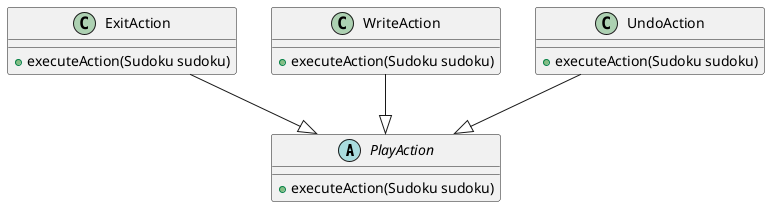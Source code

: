 @startuml
abstract class PlayAction {
   + executeAction(Sudoku sudoku)
}

class ExitAction {
    + executeAction(Sudoku sudoku)
}

class WriteAction {
    + executeAction(Sudoku sudoku)
}

class UndoAction {
    + executeAction(Sudoku sudoku)
}

ExitAction --|> PlayAction
WriteAction --|> PlayAction
UndoAction --|> PlayAction
@enduml